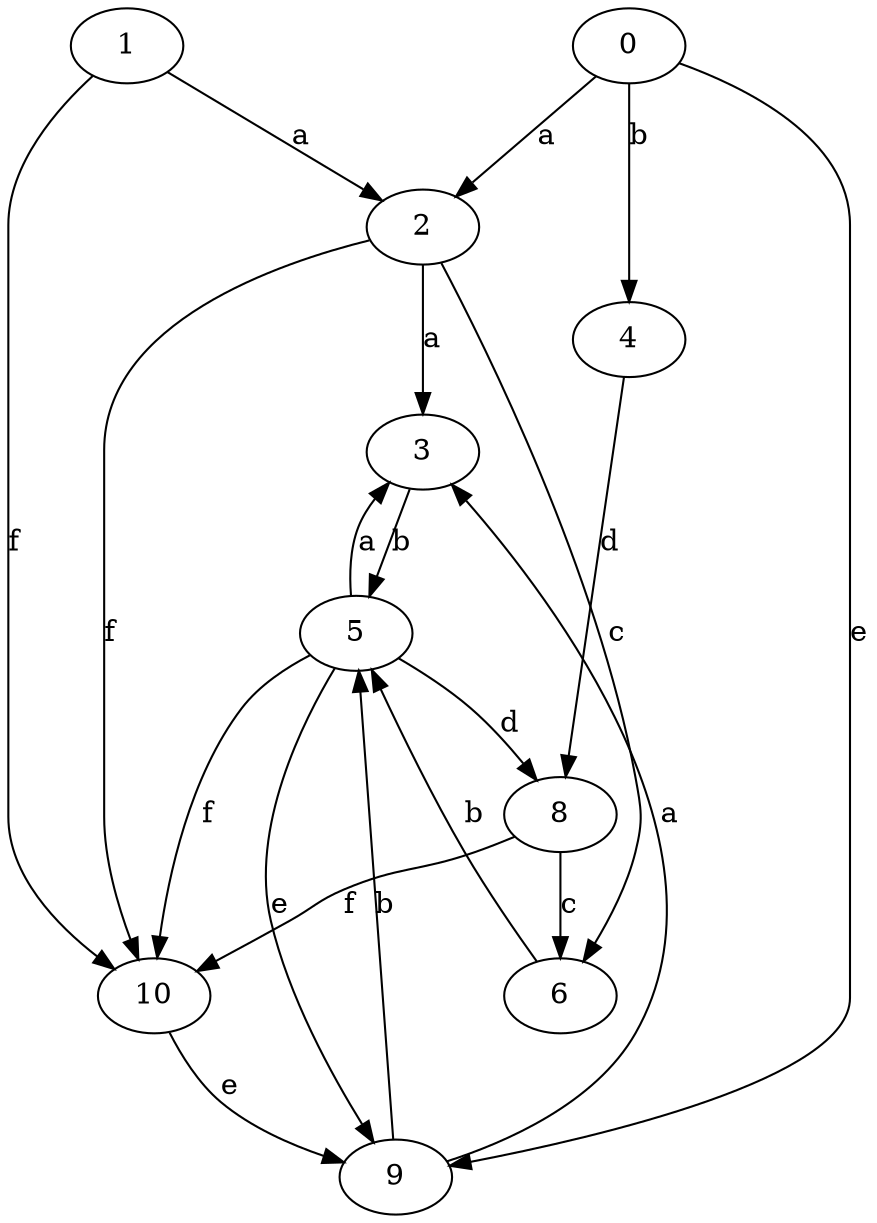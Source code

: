 strict digraph  {
1;
2;
3;
4;
5;
6;
0;
8;
9;
10;
1 -> 2  [label=a];
1 -> 10  [label=f];
2 -> 3  [label=a];
2 -> 6  [label=c];
2 -> 10  [label=f];
3 -> 5  [label=b];
4 -> 8  [label=d];
5 -> 3  [label=a];
5 -> 8  [label=d];
5 -> 9  [label=e];
5 -> 10  [label=f];
6 -> 5  [label=b];
0 -> 2  [label=a];
0 -> 4  [label=b];
0 -> 9  [label=e];
8 -> 6  [label=c];
8 -> 10  [label=f];
9 -> 3  [label=a];
9 -> 5  [label=b];
10 -> 9  [label=e];
}
